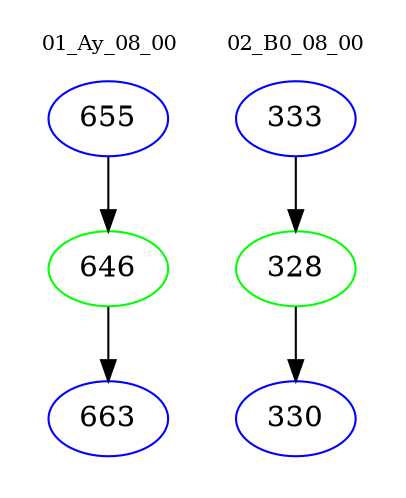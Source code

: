 digraph{
subgraph cluster_0 {
color = white
label = "01_Ay_08_00";
fontsize=10;
T0_655 [label="655", color="blue"]
T0_655 -> T0_646 [color="black"]
T0_646 [label="646", color="green"]
T0_646 -> T0_663 [color="black"]
T0_663 [label="663", color="blue"]
}
subgraph cluster_1 {
color = white
label = "02_B0_08_00";
fontsize=10;
T1_333 [label="333", color="blue"]
T1_333 -> T1_328 [color="black"]
T1_328 [label="328", color="green"]
T1_328 -> T1_330 [color="black"]
T1_330 [label="330", color="blue"]
}
}
